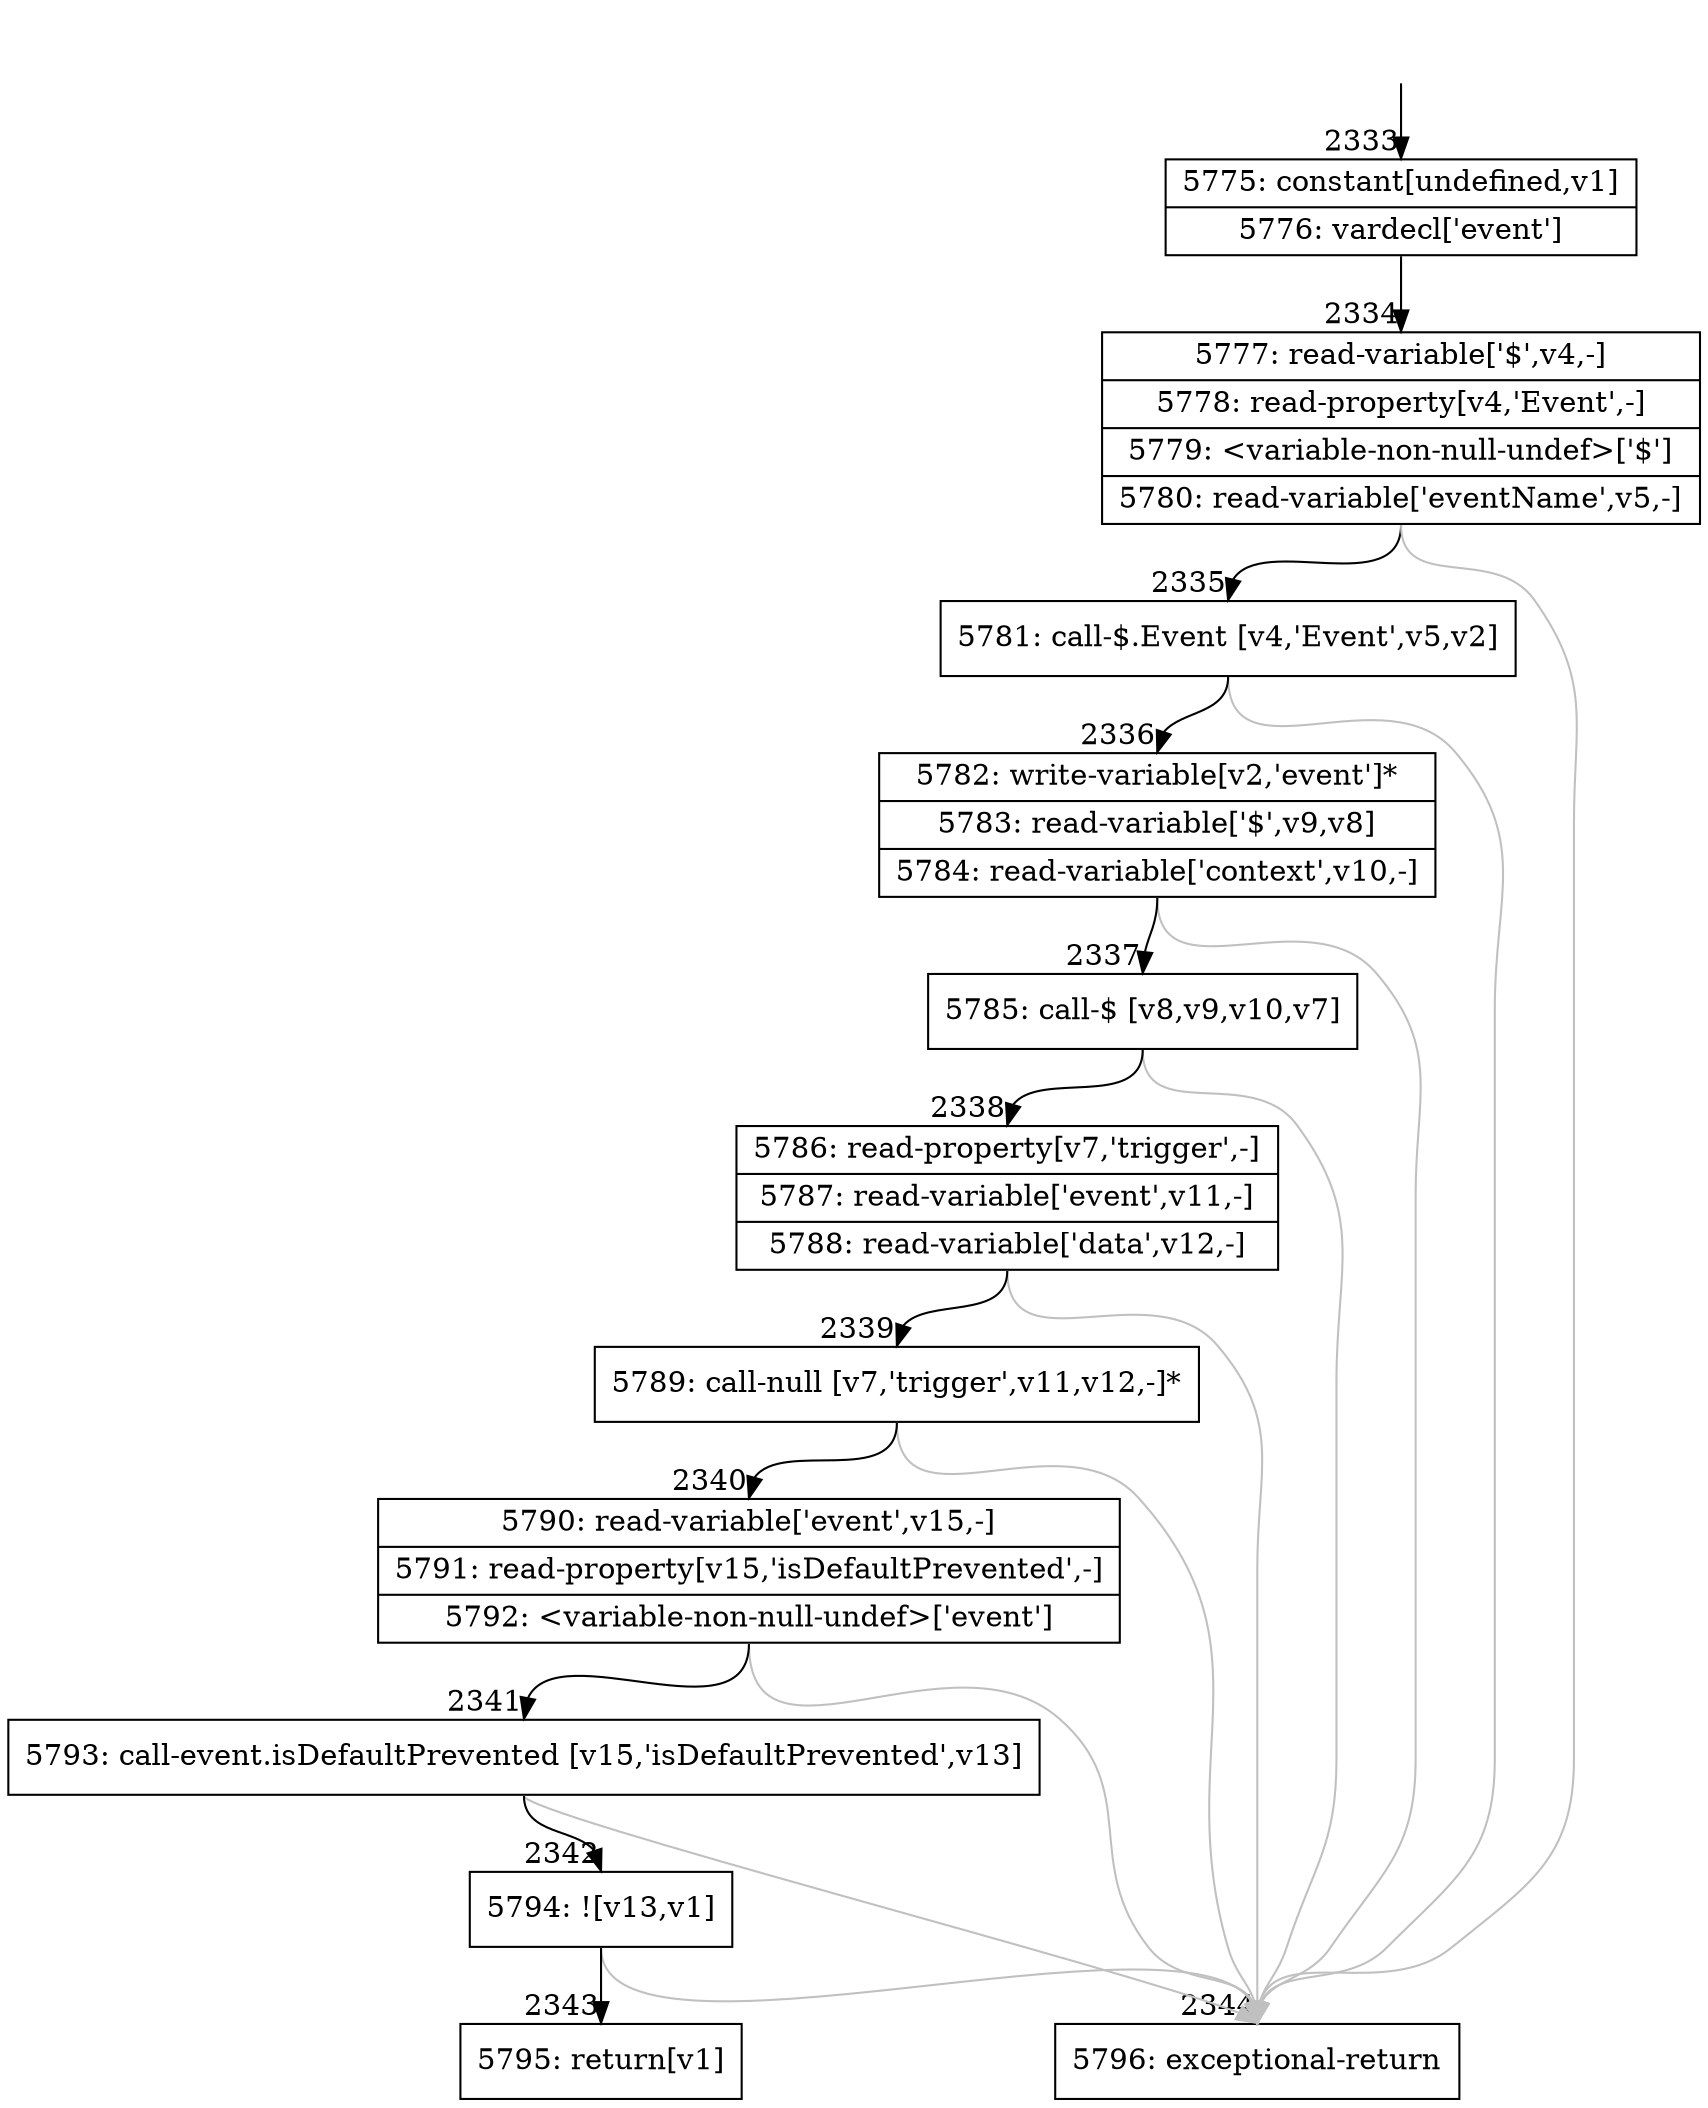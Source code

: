 digraph {
rankdir="TD"
BB_entry212[shape=none,label=""];
BB_entry212 -> BB2333 [tailport=s, headport=n, headlabel="    2333"]
BB2333 [shape=record label="{5775: constant[undefined,v1]|5776: vardecl['event']}" ] 
BB2333 -> BB2334 [tailport=s, headport=n, headlabel="      2334"]
BB2334 [shape=record label="{5777: read-variable['$',v4,-]|5778: read-property[v4,'Event',-]|5779: \<variable-non-null-undef\>['$']|5780: read-variable['eventName',v5,-]}" ] 
BB2334 -> BB2335 [tailport=s, headport=n, headlabel="      2335"]
BB2334 -> BB2344 [tailport=s, headport=n, color=gray, headlabel="      2344"]
BB2335 [shape=record label="{5781: call-$.Event [v4,'Event',v5,v2]}" ] 
BB2335 -> BB2336 [tailport=s, headport=n, headlabel="      2336"]
BB2335 -> BB2344 [tailport=s, headport=n, color=gray]
BB2336 [shape=record label="{5782: write-variable[v2,'event']*|5783: read-variable['$',v9,v8]|5784: read-variable['context',v10,-]}" ] 
BB2336 -> BB2337 [tailport=s, headport=n, headlabel="      2337"]
BB2336 -> BB2344 [tailport=s, headport=n, color=gray]
BB2337 [shape=record label="{5785: call-$ [v8,v9,v10,v7]}" ] 
BB2337 -> BB2338 [tailport=s, headport=n, headlabel="      2338"]
BB2337 -> BB2344 [tailport=s, headport=n, color=gray]
BB2338 [shape=record label="{5786: read-property[v7,'trigger',-]|5787: read-variable['event',v11,-]|5788: read-variable['data',v12,-]}" ] 
BB2338 -> BB2339 [tailport=s, headport=n, headlabel="      2339"]
BB2338 -> BB2344 [tailport=s, headport=n, color=gray]
BB2339 [shape=record label="{5789: call-null [v7,'trigger',v11,v12,-]*}" ] 
BB2339 -> BB2340 [tailport=s, headport=n, headlabel="      2340"]
BB2339 -> BB2344 [tailport=s, headport=n, color=gray]
BB2340 [shape=record label="{5790: read-variable['event',v15,-]|5791: read-property[v15,'isDefaultPrevented',-]|5792: \<variable-non-null-undef\>['event']}" ] 
BB2340 -> BB2341 [tailport=s, headport=n, headlabel="      2341"]
BB2340 -> BB2344 [tailport=s, headport=n, color=gray]
BB2341 [shape=record label="{5793: call-event.isDefaultPrevented [v15,'isDefaultPrevented',v13]}" ] 
BB2341 -> BB2342 [tailport=s, headport=n, headlabel="      2342"]
BB2341 -> BB2344 [tailport=s, headport=n, color=gray]
BB2342 [shape=record label="{5794: ![v13,v1]}" ] 
BB2342 -> BB2343 [tailport=s, headport=n, headlabel="      2343"]
BB2342 -> BB2344 [tailport=s, headport=n, color=gray]
BB2343 [shape=record label="{5795: return[v1]}" ] 
BB2344 [shape=record label="{5796: exceptional-return}" ] 
//#$~ 1176
}
